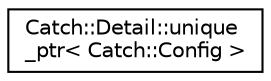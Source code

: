 digraph "Graphical Class Hierarchy"
{
 // LATEX_PDF_SIZE
  edge [fontname="Helvetica",fontsize="10",labelfontname="Helvetica",labelfontsize="10"];
  node [fontname="Helvetica",fontsize="10",shape=record];
  rankdir="LR";
  Node0 [label="Catch::Detail::unique\l_ptr\< Catch::Config \>",height=0.2,width=0.4,color="black", fillcolor="white", style="filled",URL="$classCatch_1_1Detail_1_1unique__ptr.html",tooltip=" "];
}
